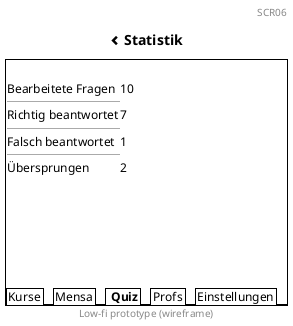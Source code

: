 @startsalt
title <&chevron-left> Statistik
header SCR06
footer Low-fi prototype (wireframe)
{+
{
    .    
    Bearbeitete Fragen | 10
    ----
    Richtig beantwortet | 7
    ----
    Falsch beantwortet | 1
    ----
    Übersprungen | 2
    .
    .
    .
    .
    .
    .
}
{/ Kurse | Mensa | <b> Quiz | Profs | Einstellungen }
}

@endsalt

